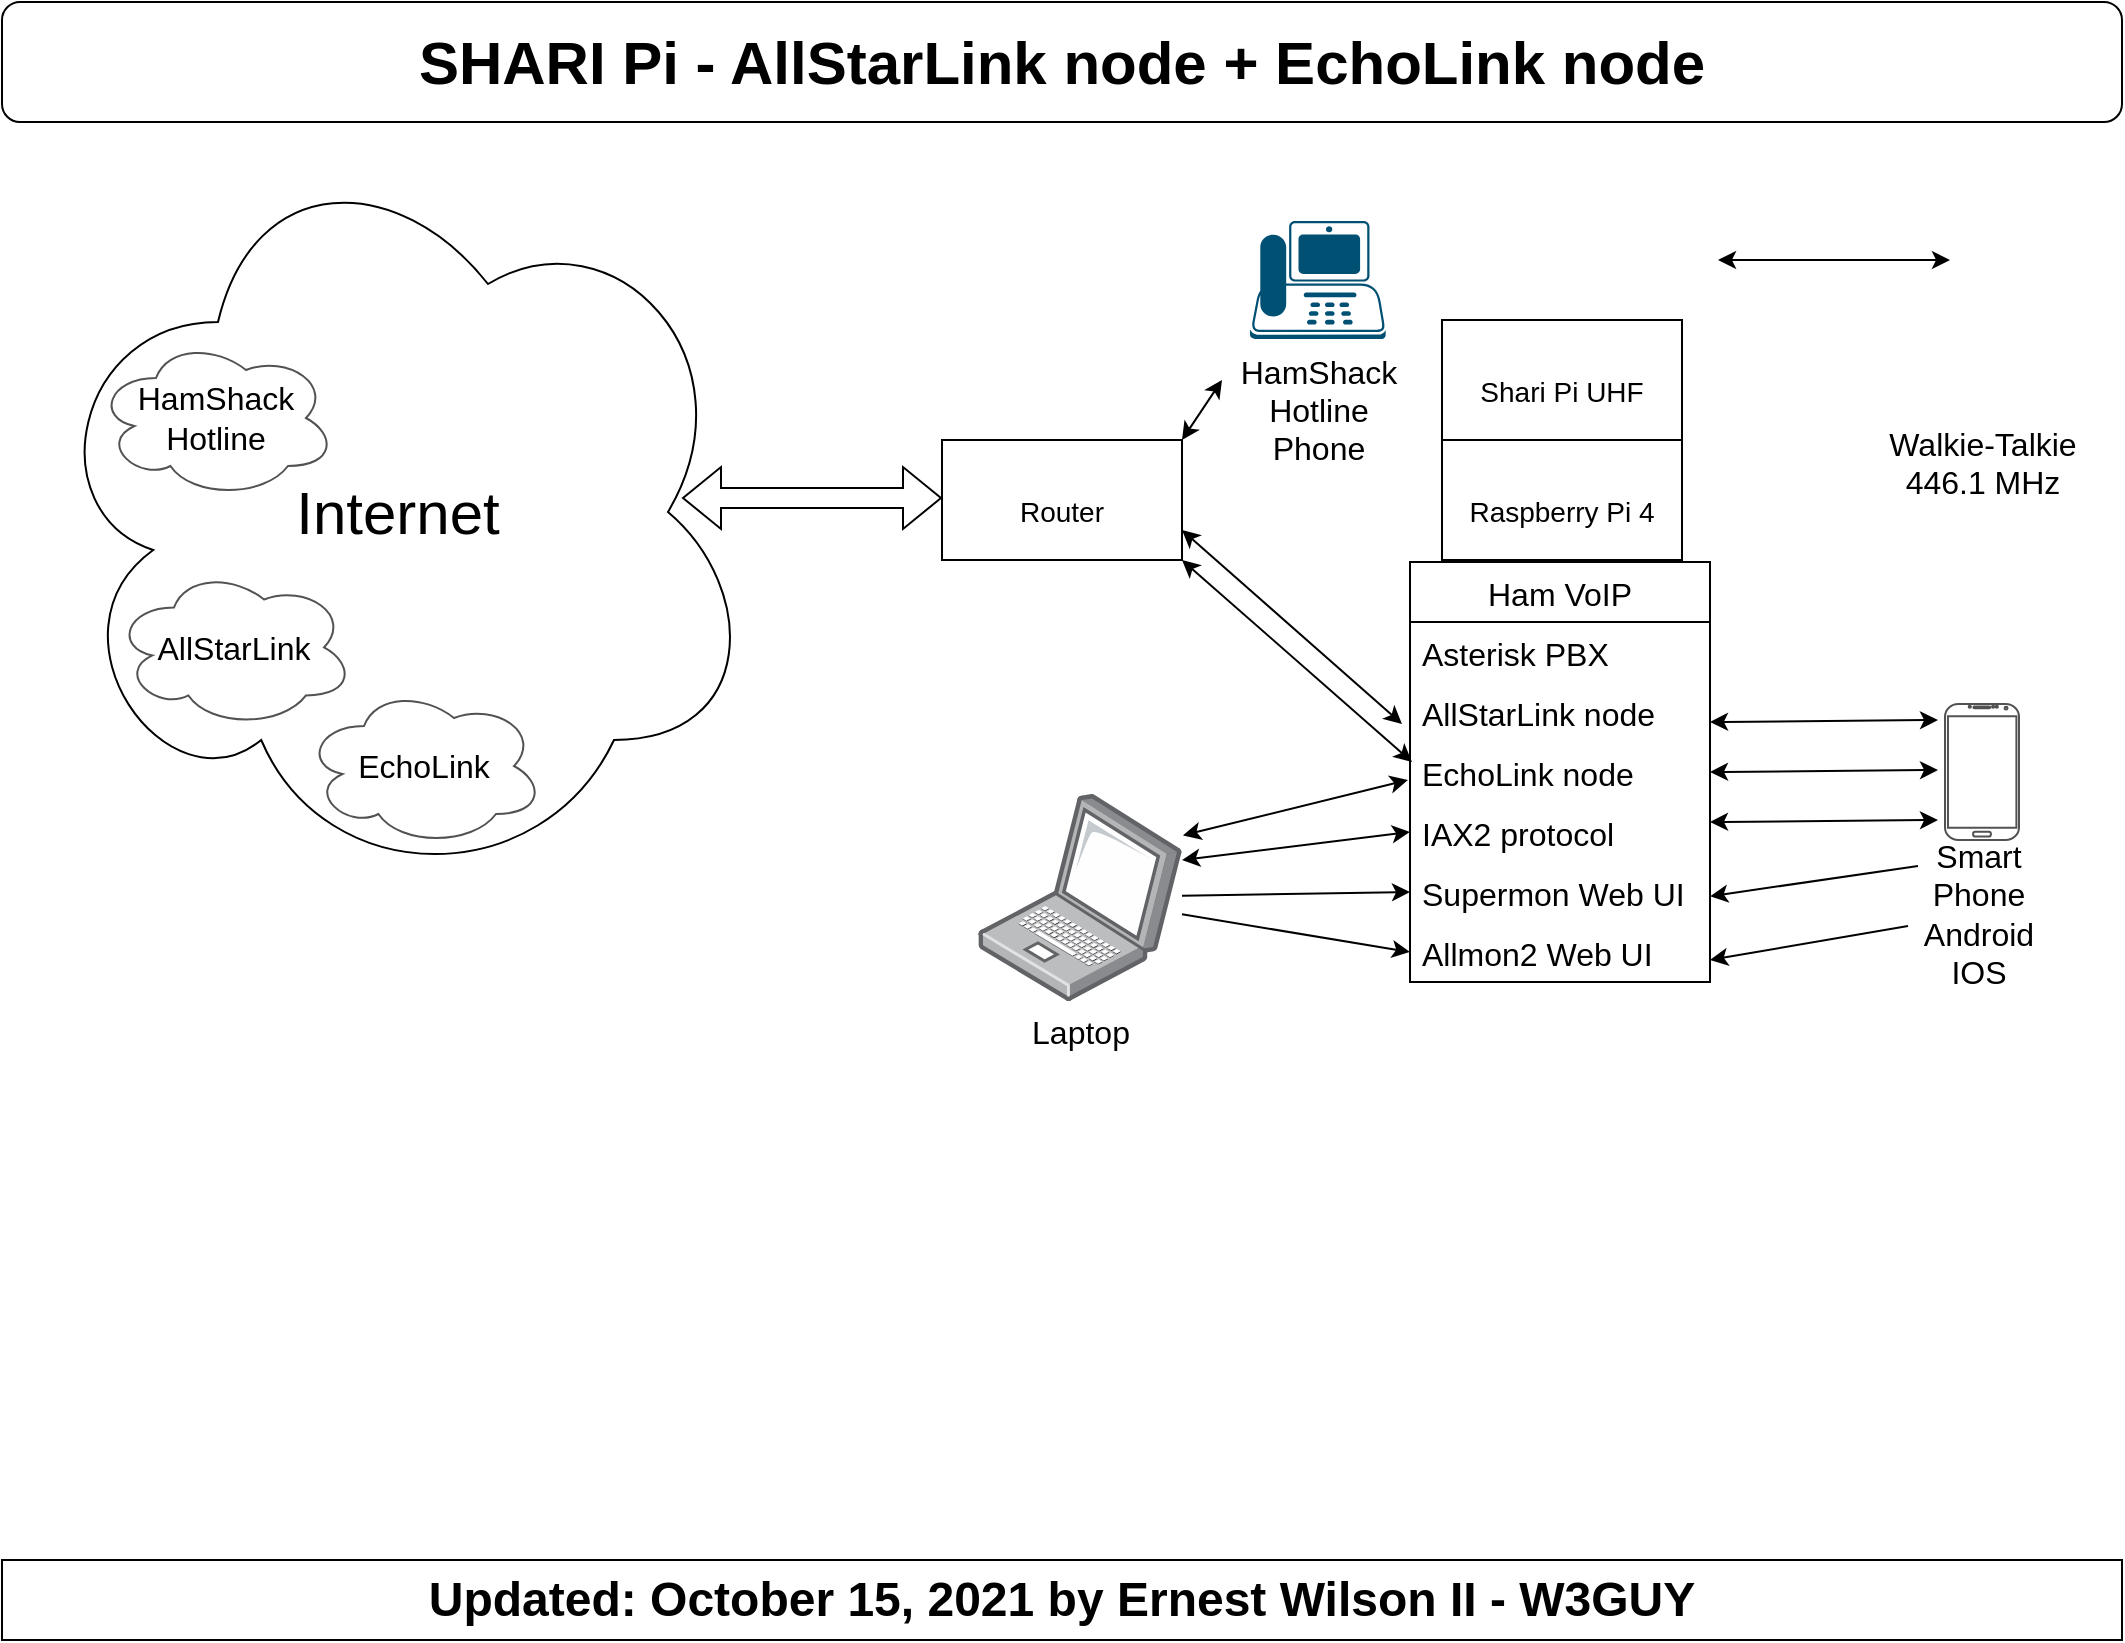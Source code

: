 <mxfile version="15.5.2" type="github">
  <diagram id="esjhnlwZM_2KqE7nAPmI" name="Overview">
    <mxGraphModel dx="3693" dy="1189" grid="1" gridSize="10" guides="1" tooltips="1" connect="1" arrows="1" fold="1" page="1" pageScale="1" pageWidth="1100" pageHeight="850" math="0" shadow="0">
      <root>
        <mxCell id="0" />
        <mxCell id="1" parent="0" />
        <mxCell id="cZe4wT0ZkA3RcTf7hlBW-2" value="&lt;span style=&quot;font-size: 24px&quot;&gt;&lt;b&gt;Updated: October 15, 2021 by Ernest Wilson II - W3GUY&lt;/b&gt;&lt;/span&gt;" style="rounded=0;whiteSpace=wrap;html=1;" vertex="1" parent="1">
          <mxGeometry x="-2180" y="798" width="1060" height="40" as="geometry" />
        </mxCell>
        <mxCell id="cZe4wT0ZkA3RcTf7hlBW-3" value="&lt;b&gt;&lt;font style=&quot;font-size: 30px&quot;&gt;SHARI Pi - AllStarLink node + EchoLink node&lt;/font&gt;&lt;/b&gt;" style="rounded=1;whiteSpace=wrap;html=1;fontSize=24;" vertex="1" parent="1">
          <mxGeometry x="-2180" y="19" width="1060" height="60" as="geometry" />
        </mxCell>
        <mxCell id="cZe4wT0ZkA3RcTf7hlBW-4" value="Internet" style="ellipse;shape=cloud;whiteSpace=wrap;html=1;fontSize=30;" vertex="1" parent="1">
          <mxGeometry x="-2162" y="84" width="360" height="380" as="geometry" />
        </mxCell>
        <mxCell id="cZe4wT0ZkA3RcTf7hlBW-6" value="&lt;font style=&quot;font-size: 14px&quot;&gt;Raspberry Pi 4&lt;/font&gt;" style="rounded=0;whiteSpace=wrap;html=1;fontSize=30;" vertex="1" parent="1">
          <mxGeometry x="-1460" y="238" width="120" height="60" as="geometry" />
        </mxCell>
        <mxCell id="cZe4wT0ZkA3RcTf7hlBW-7" value="&lt;font style=&quot;font-size: 14px&quot;&gt;Shari Pi UHF&lt;br&gt;&lt;/font&gt;" style="rounded=0;whiteSpace=wrap;html=1;fontSize=30;" vertex="1" parent="1">
          <mxGeometry x="-1460" y="178" width="120" height="60" as="geometry" />
        </mxCell>
        <mxCell id="cZe4wT0ZkA3RcTf7hlBW-8" value="" style="shape=image;html=1;verticalAlign=top;verticalLabelPosition=bottom;labelBackgroundColor=#ffffff;imageAspect=0;aspect=fixed;image=https://cdn2.iconfinder.com/data/icons/electronics-17/24/electronics-12-128.png;fontSize=14;" vertex="1" parent="1">
          <mxGeometry x="-1382" y="138" width="40" height="40" as="geometry" />
        </mxCell>
        <mxCell id="cZe4wT0ZkA3RcTf7hlBW-9" value="&lt;font style=&quot;font-size: 14px&quot;&gt;Router&lt;/font&gt;" style="rounded=0;whiteSpace=wrap;html=1;fontSize=30;" vertex="1" parent="1">
          <mxGeometry x="-1710" y="238" width="120" height="60" as="geometry" />
        </mxCell>
        <mxCell id="cZe4wT0ZkA3RcTf7hlBW-12" value="&lt;font style=&quot;font-size: 16px&quot;&gt;Walkie-Talkie&lt;br&gt;446.1 MHz&lt;/font&gt;" style="shape=image;html=1;verticalAlign=top;verticalLabelPosition=bottom;labelBackgroundColor=#ffffff;imageAspect=0;aspect=fixed;image=https://cdn1.iconfinder.com/data/icons/assorted-gadgets-and-items-1/144/radio_walkie_talkie-128.png;fontSize=14;spacing=-20;" vertex="1" parent="1">
          <mxGeometry x="-1254" y="118" width="128" height="128" as="geometry" />
        </mxCell>
        <UserObject label="Ham VoIP" link="https://www.hamvoip.org" linkTarget="_blank" id="cZe4wT0ZkA3RcTf7hlBW-14">
          <mxCell style="swimlane;fontStyle=0;childLayout=stackLayout;horizontal=1;startSize=30;horizontalStack=0;resizeParent=1;resizeParentMax=0;resizeLast=0;collapsible=1;marginBottom=0;fontSize=16;" vertex="1" parent="1">
            <mxGeometry x="-1476" y="299" width="150" height="210" as="geometry">
              <mxRectangle x="-1480" y="301" width="100" height="30" as="alternateBounds" />
            </mxGeometry>
          </mxCell>
        </UserObject>
        <object label="Asterisk PBX" id="cZe4wT0ZkA3RcTf7hlBW-15">
          <mxCell style="text;strokeColor=none;fillColor=none;align=left;verticalAlign=middle;spacingLeft=4;spacingRight=4;overflow=hidden;points=[[0,0.5],[1,0.5]];portConstraint=eastwest;rotatable=0;fontSize=16;" vertex="1" parent="cZe4wT0ZkA3RcTf7hlBW-14">
            <mxGeometry y="30" width="150" height="30" as="geometry" />
          </mxCell>
        </object>
        <mxCell id="cZe4wT0ZkA3RcTf7hlBW-16" value="AllStarLink node" style="text;strokeColor=none;fillColor=none;align=left;verticalAlign=middle;spacingLeft=4;spacingRight=4;overflow=hidden;points=[[0,0.5],[1,0.5]];portConstraint=eastwest;rotatable=0;fontSize=16;" vertex="1" parent="cZe4wT0ZkA3RcTf7hlBW-14">
          <mxGeometry y="60" width="150" height="30" as="geometry" />
        </mxCell>
        <mxCell id="cZe4wT0ZkA3RcTf7hlBW-17" value="EchoLink node" style="text;strokeColor=none;fillColor=none;align=left;verticalAlign=middle;spacingLeft=4;spacingRight=4;overflow=hidden;points=[[0,0.5],[1,0.5]];portConstraint=eastwest;rotatable=0;fontSize=16;" vertex="1" parent="cZe4wT0ZkA3RcTf7hlBW-14">
          <mxGeometry y="90" width="150" height="30" as="geometry" />
        </mxCell>
        <mxCell id="cZe4wT0ZkA3RcTf7hlBW-22" value="IAX2 protocol" style="text;strokeColor=none;fillColor=none;align=left;verticalAlign=middle;spacingLeft=4;spacingRight=4;overflow=hidden;points=[[0,0.5],[1,0.5]];portConstraint=eastwest;rotatable=0;fontSize=16;" vertex="1" parent="cZe4wT0ZkA3RcTf7hlBW-14">
          <mxGeometry y="120" width="150" height="30" as="geometry" />
        </mxCell>
        <mxCell id="cZe4wT0ZkA3RcTf7hlBW-23" value="Supermon Web UI" style="text;strokeColor=none;fillColor=none;align=left;verticalAlign=middle;spacingLeft=4;spacingRight=4;overflow=hidden;points=[[0,0.5],[1,0.5]];portConstraint=eastwest;rotatable=0;fontSize=16;" vertex="1" parent="cZe4wT0ZkA3RcTf7hlBW-14">
          <mxGeometry y="150" width="150" height="30" as="geometry" />
        </mxCell>
        <mxCell id="cZe4wT0ZkA3RcTf7hlBW-24" value="Allmon2 Web UI" style="text;strokeColor=none;fillColor=none;align=left;verticalAlign=middle;spacingLeft=4;spacingRight=4;overflow=hidden;points=[[0,0.5],[1,0.5]];portConstraint=eastwest;rotatable=0;fontSize=16;" vertex="1" parent="cZe4wT0ZkA3RcTf7hlBW-14">
          <mxGeometry y="180" width="150" height="30" as="geometry" />
        </mxCell>
        <mxCell id="cZe4wT0ZkA3RcTf7hlBW-18" value="Laptop" style="points=[];aspect=fixed;html=1;align=center;shadow=0;dashed=0;image;image=img/lib/allied_telesis/computer_and_terminals/Laptop.svg;fontSize=16;" vertex="1" parent="1">
          <mxGeometry x="-1692" y="415" width="102" height="103.46" as="geometry" />
        </mxCell>
        <mxCell id="cZe4wT0ZkA3RcTf7hlBW-25" value="" style="endArrow=classic;html=1;rounded=0;fontSize=16;entryX=0;entryY=0.5;entryDx=0;entryDy=0;" edge="1" parent="1" source="cZe4wT0ZkA3RcTf7hlBW-18" target="cZe4wT0ZkA3RcTf7hlBW-23">
          <mxGeometry width="50" height="50" relative="1" as="geometry">
            <mxPoint x="-1562" y="468" as="sourcePoint" />
            <mxPoint x="-1502" y="468" as="targetPoint" />
          </mxGeometry>
        </mxCell>
        <mxCell id="cZe4wT0ZkA3RcTf7hlBW-26" value="" style="endArrow=classic;startArrow=classic;html=1;rounded=0;fontSize=16;entryX=0;entryY=0.5;entryDx=0;entryDy=0;" edge="1" parent="1" target="cZe4wT0ZkA3RcTf7hlBW-22">
          <mxGeometry width="50" height="50" relative="1" as="geometry">
            <mxPoint x="-1590" y="448" as="sourcePoint" />
            <mxPoint x="-1482" y="448" as="targetPoint" />
          </mxGeometry>
        </mxCell>
        <mxCell id="cZe4wT0ZkA3RcTf7hlBW-27" value="" style="endArrow=classic;html=1;rounded=0;fontSize=16;entryX=0;entryY=0.5;entryDx=0;entryDy=0;" edge="1" parent="1" source="cZe4wT0ZkA3RcTf7hlBW-18" target="cZe4wT0ZkA3RcTf7hlBW-24">
          <mxGeometry width="50" height="50" relative="1" as="geometry">
            <mxPoint x="-1624" y="494.102" as="sourcePoint" />
            <mxPoint x="-1501" y="495.0" as="targetPoint" />
          </mxGeometry>
        </mxCell>
        <mxCell id="cZe4wT0ZkA3RcTf7hlBW-28" value="" style="endArrow=classic;startArrow=classic;html=1;rounded=0;fontSize=16;" edge="1" parent="1">
          <mxGeometry width="50" height="50" relative="1" as="geometry">
            <mxPoint x="-1322" y="148.0" as="sourcePoint" />
            <mxPoint x="-1206" y="148.0" as="targetPoint" />
          </mxGeometry>
        </mxCell>
        <mxCell id="cZe4wT0ZkA3RcTf7hlBW-30" value="" style="verticalLabelPosition=bottom;verticalAlign=top;html=1;shadow=0;dashed=0;strokeWidth=1;shape=mxgraph.android.phone2;strokeColor=#525252;fontSize=16;" vertex="1" parent="1">
          <mxGeometry x="-1208.5" y="370" width="37" height="68" as="geometry" />
        </mxCell>
        <mxCell id="cZe4wT0ZkA3RcTf7hlBW-31" value="" style="endArrow=classic;startArrow=classic;html=1;rounded=0;fontSize=16;entryX=0;entryY=0.5;entryDx=0;entryDy=0;exitX=1.005;exitY=0.2;exitDx=0;exitDy=0;exitPerimeter=0;" edge="1" parent="1" source="cZe4wT0ZkA3RcTf7hlBW-18">
          <mxGeometry width="50" height="50" relative="1" as="geometry">
            <mxPoint x="-1580" y="440" as="sourcePoint" />
            <mxPoint x="-1477" y="408" as="targetPoint" />
          </mxGeometry>
        </mxCell>
        <mxCell id="cZe4wT0ZkA3RcTf7hlBW-32" value="" style="endArrow=classic;startArrow=classic;html=1;rounded=0;fontSize=16;exitX=1;exitY=0.5;exitDx=0;exitDy=0;" edge="1" parent="1" source="cZe4wT0ZkA3RcTf7hlBW-17">
          <mxGeometry width="50" height="50" relative="1" as="geometry">
            <mxPoint x="-1299" y="403.0" as="sourcePoint" />
            <mxPoint x="-1212" y="403" as="targetPoint" />
          </mxGeometry>
        </mxCell>
        <mxCell id="cZe4wT0ZkA3RcTf7hlBW-33" value="Smart&lt;br&gt;Phone&lt;br&gt;Android&lt;br&gt;IOS" style="text;html=1;align=center;verticalAlign=middle;resizable=0;points=[];autosize=1;strokeColor=none;fillColor=none;fontSize=16;" vertex="1" parent="1">
          <mxGeometry x="-1227" y="435" width="70" height="80" as="geometry" />
        </mxCell>
        <mxCell id="cZe4wT0ZkA3RcTf7hlBW-34" value="" style="endArrow=classic;startArrow=classic;html=1;rounded=0;fontSize=16;exitX=1;exitY=0.5;exitDx=0;exitDy=0;" edge="1" parent="1">
          <mxGeometry width="50" height="50" relative="1" as="geometry">
            <mxPoint x="-1326" y="379" as="sourcePoint" />
            <mxPoint x="-1212.0" y="378.0" as="targetPoint" />
          </mxGeometry>
        </mxCell>
        <mxCell id="cZe4wT0ZkA3RcTf7hlBW-35" value="" style="endArrow=classic;html=1;rounded=0;fontSize=16;" edge="1" parent="1">
          <mxGeometry width="50" height="50" relative="1" as="geometry">
            <mxPoint x="-1222" y="451" as="sourcePoint" />
            <mxPoint x="-1326" y="466.14" as="targetPoint" />
          </mxGeometry>
        </mxCell>
        <mxCell id="cZe4wT0ZkA3RcTf7hlBW-36" value="" style="endArrow=classic;html=1;rounded=0;fontSize=16;" edge="1" parent="1" source="cZe4wT0ZkA3RcTf7hlBW-33">
          <mxGeometry width="50" height="50" relative="1" as="geometry">
            <mxPoint x="-1242" y="451" as="sourcePoint" />
            <mxPoint x="-1326" y="498.0" as="targetPoint" />
          </mxGeometry>
        </mxCell>
        <mxCell id="cZe4wT0ZkA3RcTf7hlBW-37" value="" style="endArrow=classic;startArrow=classic;html=1;rounded=0;fontSize=16;exitX=1;exitY=0.5;exitDx=0;exitDy=0;" edge="1" parent="1">
          <mxGeometry width="50" height="50" relative="1" as="geometry">
            <mxPoint x="-1326" y="429" as="sourcePoint" />
            <mxPoint x="-1212.0" y="428.0" as="targetPoint" />
          </mxGeometry>
        </mxCell>
        <mxCell id="cZe4wT0ZkA3RcTf7hlBW-38" value="" style="endArrow=classic;startArrow=classic;html=1;rounded=0;fontSize=16;exitX=1;exitY=1;exitDx=0;exitDy=0;" edge="1" parent="1" source="cZe4wT0ZkA3RcTf7hlBW-9">
          <mxGeometry width="50" height="50" relative="1" as="geometry">
            <mxPoint x="-1545" y="399" as="sourcePoint" />
            <mxPoint x="-1475" y="399" as="targetPoint" />
          </mxGeometry>
        </mxCell>
        <mxCell id="cZe4wT0ZkA3RcTf7hlBW-39" value="" style="endArrow=classic;startArrow=classic;html=1;rounded=0;fontSize=16;exitX=1;exitY=0.75;exitDx=0;exitDy=0;" edge="1" parent="1" source="cZe4wT0ZkA3RcTf7hlBW-9">
          <mxGeometry width="50" height="50" relative="1" as="geometry">
            <mxPoint x="-1540" y="340" as="sourcePoint" />
            <mxPoint x="-1480" y="380" as="targetPoint" />
          </mxGeometry>
        </mxCell>
        <mxCell id="cZe4wT0ZkA3RcTf7hlBW-40" value="AllStarLink" style="ellipse;shape=cloud;whiteSpace=wrap;html=1;fontSize=16;strokeColor=#525252;" vertex="1" parent="1">
          <mxGeometry x="-2124" y="301.73" width="120" height="80" as="geometry" />
        </mxCell>
        <mxCell id="cZe4wT0ZkA3RcTf7hlBW-41" value="EchoLink" style="ellipse;shape=cloud;whiteSpace=wrap;html=1;fontSize=16;strokeColor=#525252;" vertex="1" parent="1">
          <mxGeometry x="-2029" y="361" width="120" height="80" as="geometry" />
        </mxCell>
        <mxCell id="cZe4wT0ZkA3RcTf7hlBW-42" value="HamShack&lt;br&gt;Hotline" style="ellipse;shape=cloud;whiteSpace=wrap;html=1;fontSize=16;strokeColor=#525252;" vertex="1" parent="1">
          <mxGeometry x="-2133" y="187" width="120" height="80" as="geometry" />
        </mxCell>
        <mxCell id="cZe4wT0ZkA3RcTf7hlBW-43" value="HamShack&lt;br&gt;Hotline&lt;br&gt;Phone" style="points=[[0.59,0,0],[0.87,0.015,0],[0.88,0.3,0],[0.99,0.99,0],[0.5,1,0],[0.01,0.99,0],[0.075,0.5,0],[0.17,0.115,0]];verticalLabelPosition=bottom;sketch=0;html=1;verticalAlign=top;aspect=fixed;align=center;pointerEvents=1;shape=mxgraph.cisco19.ip_phone;fillColor=#005073;strokeColor=none;fontSize=16;" vertex="1" parent="1">
          <mxGeometry x="-1556" y="128.5" width="67.85" height="59" as="geometry" />
        </mxCell>
        <mxCell id="cZe4wT0ZkA3RcTf7hlBW-45" value="" style="endArrow=classic;startArrow=classic;html=1;rounded=0;fontSize=16;" edge="1" parent="1">
          <mxGeometry width="50" height="50" relative="1" as="geometry">
            <mxPoint x="-1590" y="238" as="sourcePoint" />
            <mxPoint x="-1570" y="208" as="targetPoint" />
          </mxGeometry>
        </mxCell>
        <mxCell id="cZe4wT0ZkA3RcTf7hlBW-47" value="" style="shape=flexArrow;endArrow=classic;startArrow=classic;html=1;rounded=0;fontSize=16;" edge="1" parent="1">
          <mxGeometry width="100" height="100" relative="1" as="geometry">
            <mxPoint x="-1840" y="267" as="sourcePoint" />
            <mxPoint x="-1710" y="267" as="targetPoint" />
          </mxGeometry>
        </mxCell>
      </root>
    </mxGraphModel>
  </diagram>
</mxfile>
